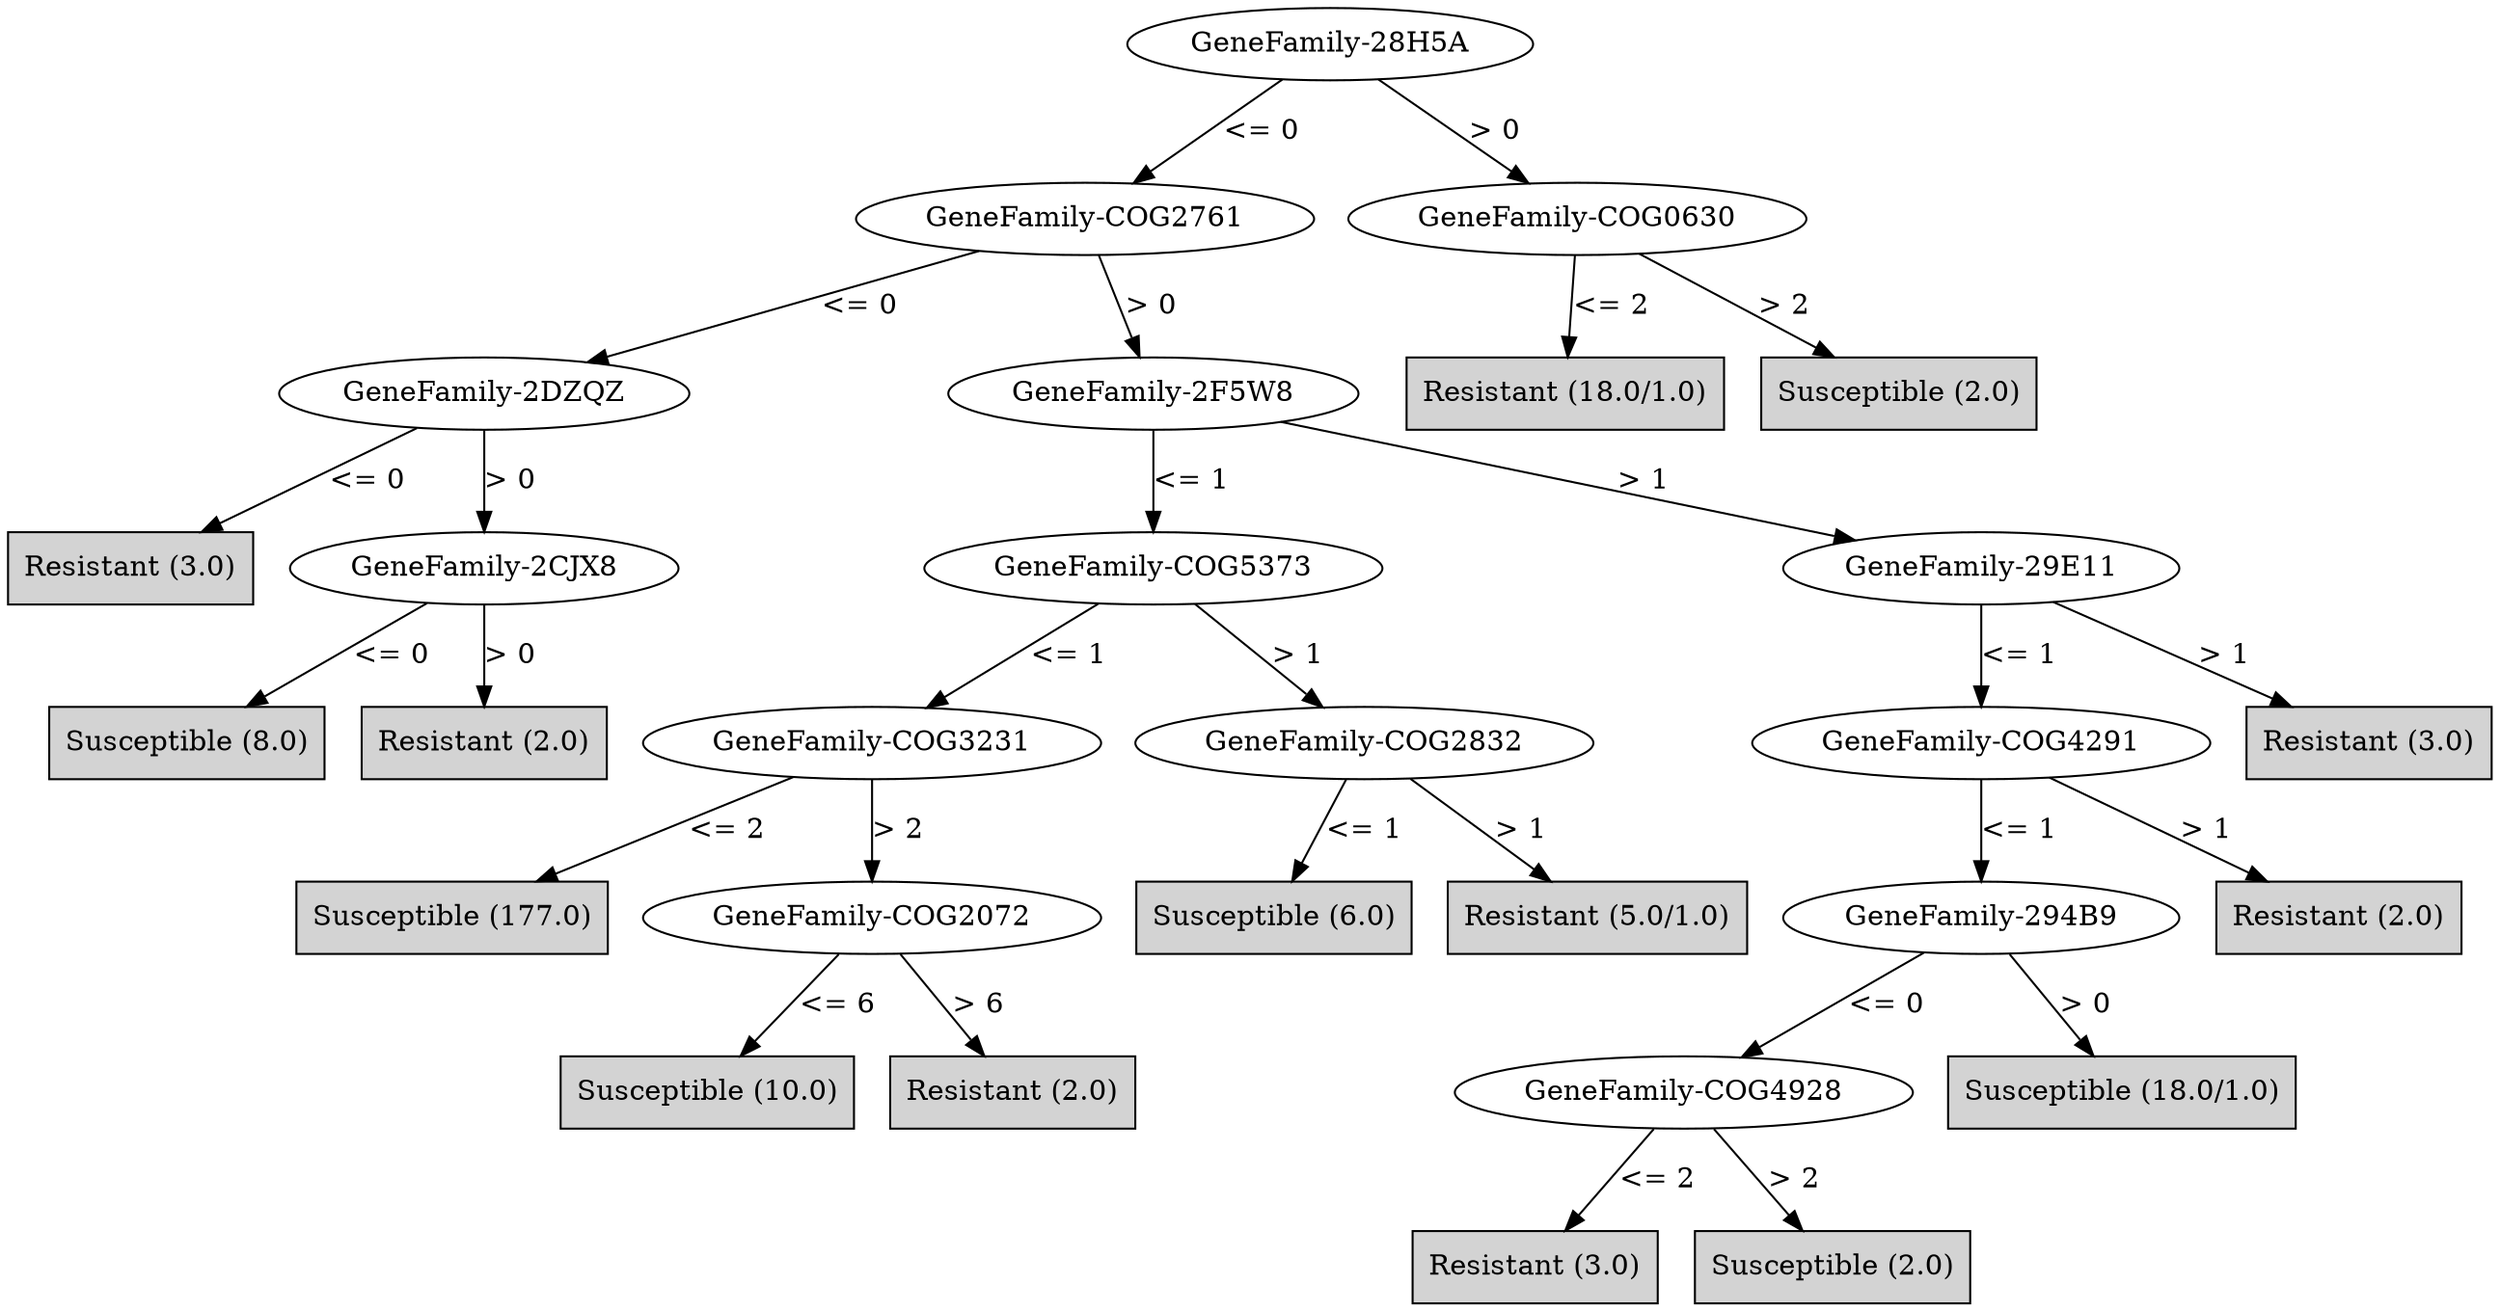 digraph J48Tree {
N0 [label="GeneFamily-28H5A" ]
N0->N1 [label="<= 0"]
N1 [label="GeneFamily-COG2761" ]
N1->N2 [label="<= 0"]
N2 [label="GeneFamily-2DZQZ" ]
N2->N3 [label="<= 0"]
N3 [label="Resistant (3.0)" shape=box style=filled ]
N2->N4 [label="> 0"]
N4 [label="GeneFamily-2CJX8" ]
N4->N5 [label="<= 0"]
N5 [label="Susceptible (8.0)" shape=box style=filled ]
N4->N6 [label="> 0"]
N6 [label="Resistant (2.0)" shape=box style=filled ]
N1->N7 [label="> 0"]
N7 [label="GeneFamily-2F5W8" ]
N7->N8 [label="<= 1"]
N8 [label="GeneFamily-COG5373" ]
N8->N9 [label="<= 1"]
N9 [label="GeneFamily-COG3231" ]
N9->N10 [label="<= 2"]
N10 [label="Susceptible (177.0)" shape=box style=filled ]
N9->N11 [label="> 2"]
N11 [label="GeneFamily-COG2072" ]
N11->N12 [label="<= 6"]
N12 [label="Susceptible (10.0)" shape=box style=filled ]
N11->N13 [label="> 6"]
N13 [label="Resistant (2.0)" shape=box style=filled ]
N8->N14 [label="> 1"]
N14 [label="GeneFamily-COG2832" ]
N14->N15 [label="<= 1"]
N15 [label="Susceptible (6.0)" shape=box style=filled ]
N14->N16 [label="> 1"]
N16 [label="Resistant (5.0/1.0)" shape=box style=filled ]
N7->N17 [label="> 1"]
N17 [label="GeneFamily-29E11" ]
N17->N18 [label="<= 1"]
N18 [label="GeneFamily-COG4291" ]
N18->N19 [label="<= 1"]
N19 [label="GeneFamily-294B9" ]
N19->N20 [label="<= 0"]
N20 [label="GeneFamily-COG4928" ]
N20->N21 [label="<= 2"]
N21 [label="Resistant (3.0)" shape=box style=filled ]
N20->N22 [label="> 2"]
N22 [label="Susceptible (2.0)" shape=box style=filled ]
N19->N23 [label="> 0"]
N23 [label="Susceptible (18.0/1.0)" shape=box style=filled ]
N18->N24 [label="> 1"]
N24 [label="Resistant (2.0)" shape=box style=filled ]
N17->N25 [label="> 1"]
N25 [label="Resistant (3.0)" shape=box style=filled ]
N0->N26 [label="> 0"]
N26 [label="GeneFamily-COG0630" ]
N26->N27 [label="<= 2"]
N27 [label="Resistant (18.0/1.0)" shape=box style=filled ]
N26->N28 [label="> 2"]
N28 [label="Susceptible (2.0)" shape=box style=filled ]
}


